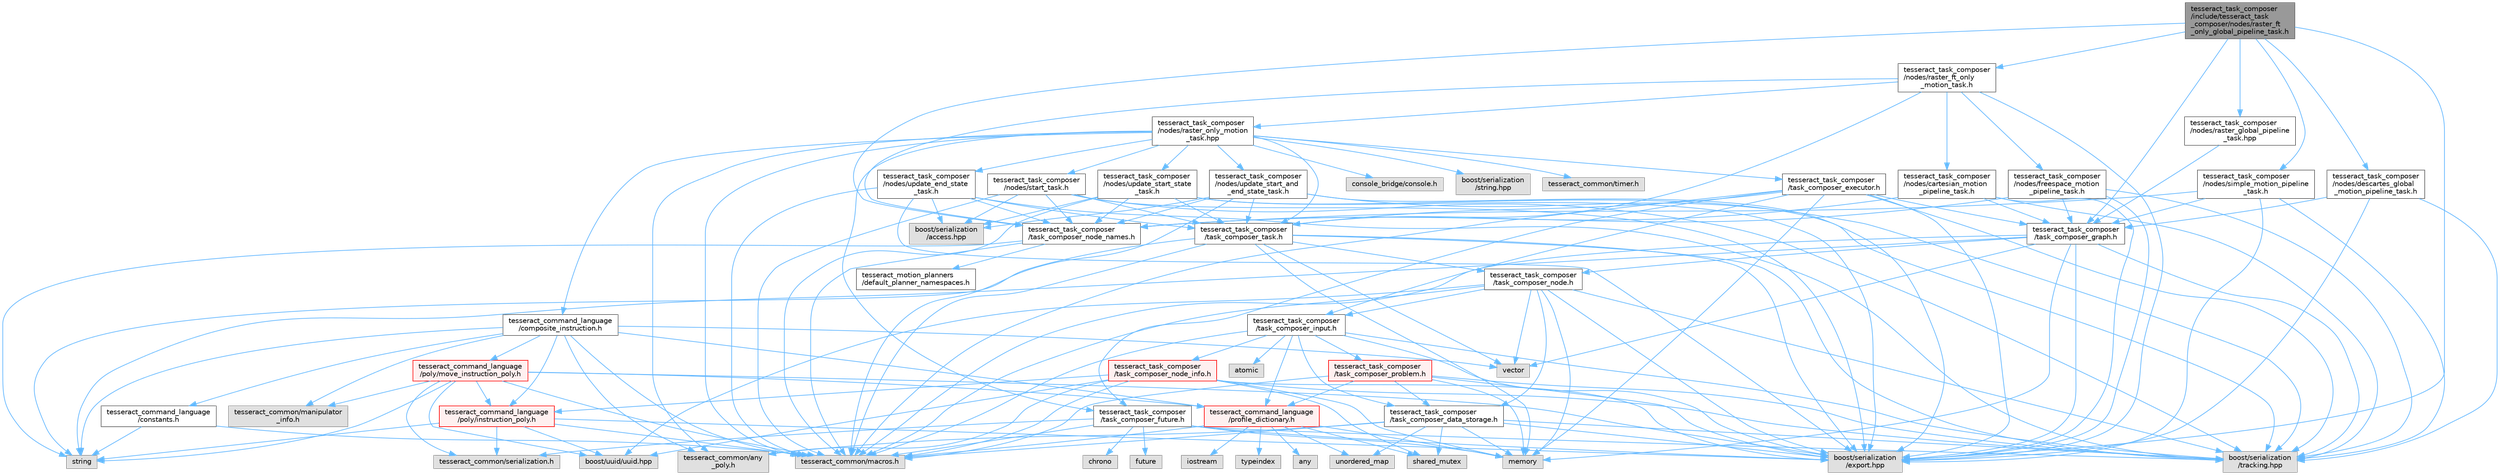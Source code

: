 digraph "tesseract_task_composer/include/tesseract_task_composer/nodes/raster_ft_only_global_pipeline_task.h"
{
 // LATEX_PDF_SIZE
  bgcolor="transparent";
  edge [fontname=Helvetica,fontsize=10,labelfontname=Helvetica,labelfontsize=10];
  node [fontname=Helvetica,fontsize=10,shape=box,height=0.2,width=0.4];
  Node1 [label="tesseract_task_composer\l/include/tesseract_task\l_composer/nodes/raster_ft\l_only_global_pipeline_task.h",height=0.2,width=0.4,color="gray40", fillcolor="grey60", style="filled", fontcolor="black",tooltip="Raster only global motion planning task with freespace transitions."];
  Node1 -> Node2 [color="steelblue1",style="solid"];
  Node2 [label="tesseract_task_composer\l/task_composer_graph.h",height=0.2,width=0.4,color="grey40", fillcolor="white", style="filled",URL="$d4/d58/task__composer__graph_8h.html",tooltip="A task graph."];
  Node2 -> Node3 [color="steelblue1",style="solid"];
  Node3 [label="tesseract_common/macros.h",height=0.2,width=0.4,color="grey60", fillcolor="#E0E0E0", style="filled",tooltip=" "];
  Node2 -> Node4 [color="steelblue1",style="solid"];
  Node4 [label="string",height=0.2,width=0.4,color="grey60", fillcolor="#E0E0E0", style="filled",tooltip=" "];
  Node2 -> Node5 [color="steelblue1",style="solid"];
  Node5 [label="vector",height=0.2,width=0.4,color="grey60", fillcolor="#E0E0E0", style="filled",tooltip=" "];
  Node2 -> Node6 [color="steelblue1",style="solid"];
  Node6 [label="memory",height=0.2,width=0.4,color="grey60", fillcolor="#E0E0E0", style="filled",tooltip=" "];
  Node2 -> Node7 [color="steelblue1",style="solid"];
  Node7 [label="tesseract_task_composer\l/task_composer_node.h",height=0.2,width=0.4,color="grey40", fillcolor="white", style="filled",URL="$da/dbe/task__composer__node_8h.html",tooltip="A node in the pipeline."];
  Node7 -> Node3 [color="steelblue1",style="solid"];
  Node7 -> Node6 [color="steelblue1",style="solid"];
  Node7 -> Node5 [color="steelblue1",style="solid"];
  Node7 -> Node8 [color="steelblue1",style="solid"];
  Node8 [label="boost/uuid/uuid.hpp",height=0.2,width=0.4,color="grey60", fillcolor="#E0E0E0", style="filled",tooltip=" "];
  Node7 -> Node9 [color="steelblue1",style="solid"];
  Node9 [label="tesseract_task_composer\l/task_composer_input.h",height=0.2,width=0.4,color="grey40", fillcolor="white", style="filled",URL="$db/ddf/task__composer__input_8h.html",tooltip="The input data structure to the pipeline."];
  Node9 -> Node3 [color="steelblue1",style="solid"];
  Node9 -> Node10 [color="steelblue1",style="solid"];
  Node10 [label="atomic",height=0.2,width=0.4,color="grey60", fillcolor="#E0E0E0", style="filled",tooltip=" "];
  Node9 -> Node11 [color="steelblue1",style="solid"];
  Node11 [label="tesseract_command_language\l/profile_dictionary.h",height=0.2,width=0.4,color="red", fillcolor="#FFF0F0", style="filled",URL="$dd/dd6/profile__dictionary_8h.html",tooltip="This is a profile dictionary for storing all profiles."];
  Node11 -> Node3 [color="steelblue1",style="solid"];
  Node11 -> Node12 [color="steelblue1",style="solid"];
  Node12 [label="any",height=0.2,width=0.4,color="grey60", fillcolor="#E0E0E0", style="filled",tooltip=" "];
  Node11 -> Node13 [color="steelblue1",style="solid"];
  Node13 [label="iostream",height=0.2,width=0.4,color="grey60", fillcolor="#E0E0E0", style="filled",tooltip=" "];
  Node11 -> Node14 [color="steelblue1",style="solid"];
  Node14 [label="typeindex",height=0.2,width=0.4,color="grey60", fillcolor="#E0E0E0", style="filled",tooltip=" "];
  Node11 -> Node15 [color="steelblue1",style="solid"];
  Node15 [label="unordered_map",height=0.2,width=0.4,color="grey60", fillcolor="#E0E0E0", style="filled",tooltip=" "];
  Node11 -> Node6 [color="steelblue1",style="solid"];
  Node11 -> Node17 [color="steelblue1",style="solid"];
  Node17 [label="shared_mutex",height=0.2,width=0.4,color="grey60", fillcolor="#E0E0E0", style="filled",tooltip=" "];
  Node9 -> Node18 [color="steelblue1",style="solid"];
  Node18 [label="tesseract_task_composer\l/task_composer_data_storage.h",height=0.2,width=0.4,color="grey40", fillcolor="white", style="filled",URL="$dc/dc5/task__composer__data__storage_8h.html",tooltip="Data storage used when executing the pipeline."];
  Node18 -> Node3 [color="steelblue1",style="solid"];
  Node18 -> Node6 [color="steelblue1",style="solid"];
  Node18 -> Node15 [color="steelblue1",style="solid"];
  Node18 -> Node17 [color="steelblue1",style="solid"];
  Node18 -> Node19 [color="steelblue1",style="solid"];
  Node19 [label="tesseract_common/any\l_poly.h",height=0.2,width=0.4,color="grey60", fillcolor="#E0E0E0", style="filled",tooltip=" "];
  Node18 -> Node20 [color="steelblue1",style="solid"];
  Node20 [label="boost/serialization\l/export.hpp",height=0.2,width=0.4,color="grey60", fillcolor="#E0E0E0", style="filled",tooltip=" "];
  Node18 -> Node21 [color="steelblue1",style="solid"];
  Node21 [label="boost/serialization\l/tracking.hpp",height=0.2,width=0.4,color="grey60", fillcolor="#E0E0E0", style="filled",tooltip=" "];
  Node9 -> Node22 [color="steelblue1",style="solid"];
  Node22 [label="tesseract_task_composer\l/task_composer_node_info.h",height=0.2,width=0.4,color="red", fillcolor="#FFF0F0", style="filled",URL="$d7/d2c/task__composer__node__info_8h.html",tooltip="Task composer node info."];
  Node22 -> Node3 [color="steelblue1",style="solid"];
  Node22 -> Node6 [color="steelblue1",style="solid"];
  Node22 -> Node17 [color="steelblue1",style="solid"];
  Node22 -> Node8 [color="steelblue1",style="solid"];
  Node22 -> Node25 [color="steelblue1",style="solid"];
  Node25 [label="tesseract_command_language\l/poly/instruction_poly.h",height=0.2,width=0.4,color="red", fillcolor="#FFF0F0", style="filled",URL="$d1/db1/instruction__poly_8h.html",tooltip=" "];
  Node25 -> Node3 [color="steelblue1",style="solid"];
  Node25 -> Node4 [color="steelblue1",style="solid"];
  Node25 -> Node20 [color="steelblue1",style="solid"];
  Node25 -> Node8 [color="steelblue1",style="solid"];
  Node25 -> Node29 [color="steelblue1",style="solid"];
  Node29 [label="tesseract_common/serialization.h",height=0.2,width=0.4,color="grey60", fillcolor="#E0E0E0", style="filled",tooltip=" "];
  Node22 -> Node19 [color="steelblue1",style="solid"];
  Node22 -> Node20 [color="steelblue1",style="solid"];
  Node22 -> Node21 [color="steelblue1",style="solid"];
  Node9 -> Node31 [color="steelblue1",style="solid"];
  Node31 [label="tesseract_task_composer\l/task_composer_problem.h",height=0.2,width=0.4,color="red", fillcolor="#FFF0F0", style="filled",URL="$d7/d6d/task__composer__problem_8h.html",tooltip="A task composer server problem."];
  Node31 -> Node3 [color="steelblue1",style="solid"];
  Node31 -> Node6 [color="steelblue1",style="solid"];
  Node31 -> Node11 [color="steelblue1",style="solid"];
  Node31 -> Node18 [color="steelblue1",style="solid"];
  Node31 -> Node20 [color="steelblue1",style="solid"];
  Node31 -> Node21 [color="steelblue1",style="solid"];
  Node9 -> Node20 [color="steelblue1",style="solid"];
  Node9 -> Node21 [color="steelblue1",style="solid"];
  Node7 -> Node18 [color="steelblue1",style="solid"];
  Node7 -> Node20 [color="steelblue1",style="solid"];
  Node7 -> Node21 [color="steelblue1",style="solid"];
  Node2 -> Node20 [color="steelblue1",style="solid"];
  Node2 -> Node21 [color="steelblue1",style="solid"];
  Node1 -> Node32 [color="steelblue1",style="solid"];
  Node32 [label="tesseract_task_composer\l/task_composer_node_names.h",height=0.2,width=0.4,color="grey40", fillcolor="white", style="filled",URL="$d3/da7/task__composer__node__names_8h.html",tooltip="Contains default node names."];
  Node32 -> Node3 [color="steelblue1",style="solid"];
  Node32 -> Node4 [color="steelblue1",style="solid"];
  Node32 -> Node33 [color="steelblue1",style="solid"];
  Node33 [label="tesseract_motion_planners\l/default_planner_namespaces.h",height=0.2,width=0.4,color="grey40", fillcolor="white", style="filled",URL="$de/d3a/default__planner__namespaces_8h.html",tooltip="A collection of motion planner profile namespaces."];
  Node1 -> Node34 [color="steelblue1",style="solid"];
  Node34 [label="tesseract_task_composer\l/nodes/raster_global_pipeline\l_task.hpp",height=0.2,width=0.4,color="grey40", fillcolor="white", style="filled",URL="$df/dcb/raster__global__pipeline__task_8hpp.html",tooltip=" "];
  Node34 -> Node2 [color="steelblue1",style="solid"];
  Node1 -> Node35 [color="steelblue1",style="solid"];
  Node35 [label="tesseract_task_composer\l/nodes/simple_motion_pipeline\l_task.h",height=0.2,width=0.4,color="grey40", fillcolor="white", style="filled",URL="$d2/dd8/simple__motion__pipeline__task_8h.html",tooltip=" "];
  Node35 -> Node2 [color="steelblue1",style="solid"];
  Node35 -> Node32 [color="steelblue1",style="solid"];
  Node35 -> Node20 [color="steelblue1",style="solid"];
  Node35 -> Node21 [color="steelblue1",style="solid"];
  Node1 -> Node36 [color="steelblue1",style="solid"];
  Node36 [label="tesseract_task_composer\l/nodes/raster_ft_only\l_motion_task.h",height=0.2,width=0.4,color="grey40", fillcolor="white", style="filled",URL="$d7/d81/raster__ft__only__motion__task_8h.html",tooltip="Plans raster paths with freespace transitions."];
  Node36 -> Node37 [color="steelblue1",style="solid"];
  Node37 [label="tesseract_task_composer\l/task_composer_task.h",height=0.2,width=0.4,color="grey40", fillcolor="white", style="filled",URL="$da/d71/task__composer__task_8h.html",tooltip="A task in the pipeline."];
  Node37 -> Node3 [color="steelblue1",style="solid"];
  Node37 -> Node4 [color="steelblue1",style="solid"];
  Node37 -> Node5 [color="steelblue1",style="solid"];
  Node37 -> Node6 [color="steelblue1",style="solid"];
  Node37 -> Node7 [color="steelblue1",style="solid"];
  Node37 -> Node20 [color="steelblue1",style="solid"];
  Node37 -> Node21 [color="steelblue1",style="solid"];
  Node36 -> Node32 [color="steelblue1",style="solid"];
  Node36 -> Node38 [color="steelblue1",style="solid"];
  Node38 [label="tesseract_task_composer\l/nodes/raster_only_motion\l_task.hpp",height=0.2,width=0.4,color="grey40", fillcolor="white", style="filled",URL="$d8/dfe/raster__only__motion__task_8hpp.html",tooltip=" "];
  Node38 -> Node3 [color="steelblue1",style="solid"];
  Node38 -> Node39 [color="steelblue1",style="solid"];
  Node39 [label="console_bridge/console.h",height=0.2,width=0.4,color="grey60", fillcolor="#E0E0E0", style="filled",tooltip=" "];
  Node38 -> Node40 [color="steelblue1",style="solid"];
  Node40 [label="boost/serialization\l/string.hpp",height=0.2,width=0.4,color="grey60", fillcolor="#E0E0E0", style="filled",tooltip=" "];
  Node38 -> Node41 [color="steelblue1",style="solid"];
  Node41 [label="tesseract_common/timer.h",height=0.2,width=0.4,color="grey60", fillcolor="#E0E0E0", style="filled",tooltip=" "];
  Node38 -> Node37 [color="steelblue1",style="solid"];
  Node38 -> Node19 [color="steelblue1",style="solid"];
  Node38 -> Node42 [color="steelblue1",style="solid"];
  Node42 [label="tesseract_task_composer\l/task_composer_future.h",height=0.2,width=0.4,color="grey40", fillcolor="white", style="filled",URL="$dc/d59/task__composer__future_8h.html",tooltip="A task composer future."];
  Node42 -> Node3 [color="steelblue1",style="solid"];
  Node42 -> Node43 [color="steelblue1",style="solid"];
  Node43 [label="chrono",height=0.2,width=0.4,color="grey60", fillcolor="#E0E0E0", style="filled",tooltip=" "];
  Node42 -> Node44 [color="steelblue1",style="solid"];
  Node44 [label="future",height=0.2,width=0.4,color="grey60", fillcolor="#E0E0E0", style="filled",tooltip=" "];
  Node42 -> Node6 [color="steelblue1",style="solid"];
  Node42 -> Node29 [color="steelblue1",style="solid"];
  Node42 -> Node20 [color="steelblue1",style="solid"];
  Node42 -> Node21 [color="steelblue1",style="solid"];
  Node38 -> Node45 [color="steelblue1",style="solid"];
  Node45 [label="tesseract_task_composer\l/task_composer_executor.h",height=0.2,width=0.4,color="grey40", fillcolor="white", style="filled",URL="$d6/dab/task__composer__executor_8h.html",tooltip="The executor for executing task graphs."];
  Node45 -> Node3 [color="steelblue1",style="solid"];
  Node45 -> Node6 [color="steelblue1",style="solid"];
  Node45 -> Node2 [color="steelblue1",style="solid"];
  Node45 -> Node37 [color="steelblue1",style="solid"];
  Node45 -> Node9 [color="steelblue1",style="solid"];
  Node45 -> Node42 [color="steelblue1",style="solid"];
  Node45 -> Node20 [color="steelblue1",style="solid"];
  Node45 -> Node21 [color="steelblue1",style="solid"];
  Node38 -> Node46 [color="steelblue1",style="solid"];
  Node46 [label="tesseract_task_composer\l/nodes/start_task.h",height=0.2,width=0.4,color="grey40", fillcolor="white", style="filled",URL="$d2/d48/start__task_8h.html",tooltip=" "];
  Node46 -> Node3 [color="steelblue1",style="solid"];
  Node46 -> Node47 [color="steelblue1",style="solid"];
  Node47 [label="boost/serialization\l/access.hpp",height=0.2,width=0.4,color="grey60", fillcolor="#E0E0E0", style="filled",tooltip=" "];
  Node46 -> Node37 [color="steelblue1",style="solid"];
  Node46 -> Node32 [color="steelblue1",style="solid"];
  Node46 -> Node20 [color="steelblue1",style="solid"];
  Node46 -> Node21 [color="steelblue1",style="solid"];
  Node38 -> Node48 [color="steelblue1",style="solid"];
  Node48 [label="tesseract_task_composer\l/nodes/update_start_and\l_end_state_task.h",height=0.2,width=0.4,color="grey40", fillcolor="white", style="filled",URL="$da/d4e/update__start__and__end__state__task_8h.html",tooltip=" "];
  Node48 -> Node3 [color="steelblue1",style="solid"];
  Node48 -> Node47 [color="steelblue1",style="solid"];
  Node48 -> Node37 [color="steelblue1",style="solid"];
  Node48 -> Node32 [color="steelblue1",style="solid"];
  Node48 -> Node20 [color="steelblue1",style="solid"];
  Node48 -> Node21 [color="steelblue1",style="solid"];
  Node38 -> Node49 [color="steelblue1",style="solid"];
  Node49 [label="tesseract_task_composer\l/nodes/update_end_state\l_task.h",height=0.2,width=0.4,color="grey40", fillcolor="white", style="filled",URL="$d4/d1c/update__end__state__task_8h.html",tooltip=" "];
  Node49 -> Node3 [color="steelblue1",style="solid"];
  Node49 -> Node47 [color="steelblue1",style="solid"];
  Node49 -> Node37 [color="steelblue1",style="solid"];
  Node49 -> Node32 [color="steelblue1",style="solid"];
  Node49 -> Node20 [color="steelblue1",style="solid"];
  Node49 -> Node21 [color="steelblue1",style="solid"];
  Node38 -> Node50 [color="steelblue1",style="solid"];
  Node50 [label="tesseract_task_composer\l/nodes/update_start_state\l_task.h",height=0.2,width=0.4,color="grey40", fillcolor="white", style="filled",URL="$d8/db2/update__start__state__task_8h.html",tooltip=" "];
  Node50 -> Node3 [color="steelblue1",style="solid"];
  Node50 -> Node47 [color="steelblue1",style="solid"];
  Node50 -> Node37 [color="steelblue1",style="solid"];
  Node50 -> Node32 [color="steelblue1",style="solid"];
  Node50 -> Node20 [color="steelblue1",style="solid"];
  Node50 -> Node21 [color="steelblue1",style="solid"];
  Node38 -> Node51 [color="steelblue1",style="solid"];
  Node51 [label="tesseract_command_language\l/composite_instruction.h",height=0.2,width=0.4,color="grey40", fillcolor="white", style="filled",URL="$d5/df7/composite__instruction_8h.html",tooltip=" "];
  Node51 -> Node3 [color="steelblue1",style="solid"];
  Node51 -> Node5 [color="steelblue1",style="solid"];
  Node51 -> Node4 [color="steelblue1",style="solid"];
  Node51 -> Node25 [color="steelblue1",style="solid"];
  Node51 -> Node52 [color="steelblue1",style="solid"];
  Node52 [label="tesseract_command_language\l/poly/move_instruction_poly.h",height=0.2,width=0.4,color="red", fillcolor="#FFF0F0", style="filled",URL="$dc/df1/move__instruction__poly_8h.html",tooltip="The move instruction interface."];
  Node52 -> Node3 [color="steelblue1",style="solid"];
  Node52 -> Node4 [color="steelblue1",style="solid"];
  Node52 -> Node20 [color="steelblue1",style="solid"];
  Node52 -> Node8 [color="steelblue1",style="solid"];
  Node52 -> Node25 [color="steelblue1",style="solid"];
  Node52 -> Node11 [color="steelblue1",style="solid"];
  Node52 -> Node57 [color="steelblue1",style="solid"];
  Node57 [label="tesseract_common/manipulator\l_info.h",height=0.2,width=0.4,color="grey60", fillcolor="#E0E0E0", style="filled",tooltip=" "];
  Node52 -> Node29 [color="steelblue1",style="solid"];
  Node51 -> Node58 [color="steelblue1",style="solid"];
  Node58 [label="tesseract_command_language\l/constants.h",height=0.2,width=0.4,color="grey40", fillcolor="white", style="filled",URL="$d2/d6f/constants_8h.html",tooltip="Containst Tesseract Command Language constants."];
  Node58 -> Node3 [color="steelblue1",style="solid"];
  Node58 -> Node4 [color="steelblue1",style="solid"];
  Node51 -> Node11 [color="steelblue1",style="solid"];
  Node51 -> Node57 [color="steelblue1",style="solid"];
  Node51 -> Node19 [color="steelblue1",style="solid"];
  Node36 -> Node59 [color="steelblue1",style="solid"];
  Node59 [label="tesseract_task_composer\l/nodes/cartesian_motion\l_pipeline_task.h",height=0.2,width=0.4,color="grey40", fillcolor="white", style="filled",URL="$d2/ded/cartesian__motion__pipeline__task_8h.html",tooltip="Cartesian motion planning pipeline."];
  Node59 -> Node2 [color="steelblue1",style="solid"];
  Node59 -> Node32 [color="steelblue1",style="solid"];
  Node59 -> Node20 [color="steelblue1",style="solid"];
  Node59 -> Node21 [color="steelblue1",style="solid"];
  Node36 -> Node60 [color="steelblue1",style="solid"];
  Node60 [label="tesseract_task_composer\l/nodes/freespace_motion\l_pipeline_task.h",height=0.2,width=0.4,color="grey40", fillcolor="white", style="filled",URL="$db/d7a/freespace__motion__pipeline__task_8h.html",tooltip=" "];
  Node60 -> Node2 [color="steelblue1",style="solid"];
  Node60 -> Node32 [color="steelblue1",style="solid"];
  Node60 -> Node20 [color="steelblue1",style="solid"];
  Node60 -> Node21 [color="steelblue1",style="solid"];
  Node36 -> Node20 [color="steelblue1",style="solid"];
  Node1 -> Node61 [color="steelblue1",style="solid"];
  Node61 [label="tesseract_task_composer\l/nodes/descartes_global\l_motion_pipeline_task.h",height=0.2,width=0.4,color="grey40", fillcolor="white", style="filled",URL="$d5/d90/descartes__global__motion__pipeline__task_8h.html",tooltip=" "];
  Node61 -> Node2 [color="steelblue1",style="solid"];
  Node61 -> Node20 [color="steelblue1",style="solid"];
  Node61 -> Node21 [color="steelblue1",style="solid"];
  Node1 -> Node20 [color="steelblue1",style="solid"];
}
